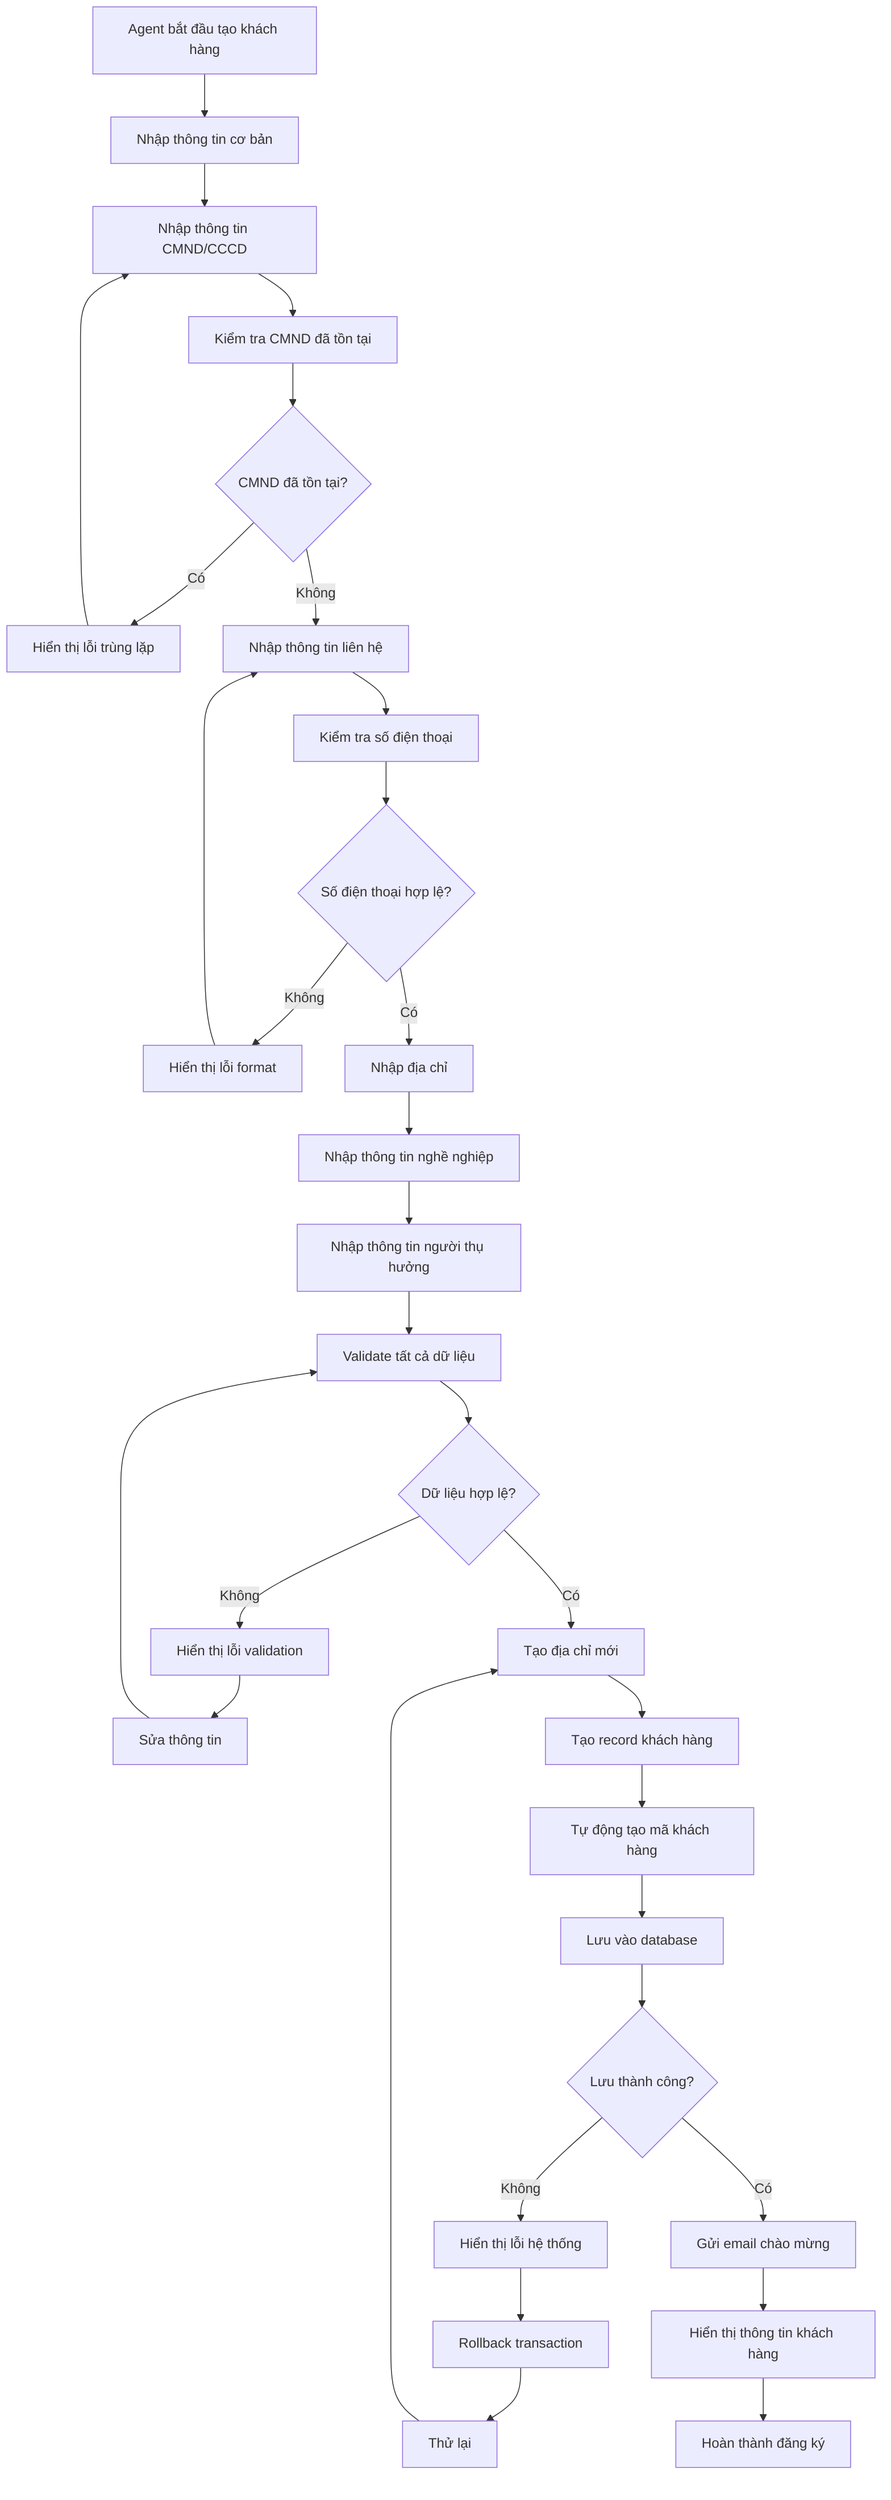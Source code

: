 flowchart TD
    A[Agent bắt đầu tạo khách hàng] --> B[Nhập thông tin cơ bản]
    B --> C[Nhập thông tin CMND/CCCD]
    C --> D[Kiểm tra CMND đã tồn tại]
    
    D --> E{CMND đã tồn tại?}
    E -->|Có| F[Hiển thị lỗi trùng lặp]
    F --> C
    
    E -->|Không| G[Nhập thông tin liên hệ]
    G --> H[Kiểm tra số điện thoại]
    H --> I{Số điện thoại hợp lệ?}
    I -->|Không| J[Hiển thị lỗi format]
    J --> G
    
    I -->|Có| K[Nhập địa chỉ]
    K --> L[Nhập thông tin nghề nghiệp]
    L --> M[Nhập thông tin người thụ hưởng]
    M --> N[Validate tất cả dữ liệu]
    
    N --> O{Dữ liệu hợp lệ?}
    O -->|Không| P[Hiển thị lỗi validation]
    P --> Q[Sửa thông tin]
    Q --> N
    
    O -->|Có| R[Tạo địa chỉ mới]
    R --> S[Tạo record khách hàng]
    S --> T[Tự động tạo mã khách hàng]
    T --> U[Lưu vào database]
    
    U --> V{Lưu thành công?}
    V -->|Không| W[Hiển thị lỗi hệ thống]
    W --> X[Rollback transaction]
    X --> Y[Thử lại]
    Y --> R
    
    V -->|Có| Z[Gửi email chào mừng]
    Z --> AA[Hiển thị thông tin khách hàng]
    AA --> BB[Hoàn thành đăng ký]